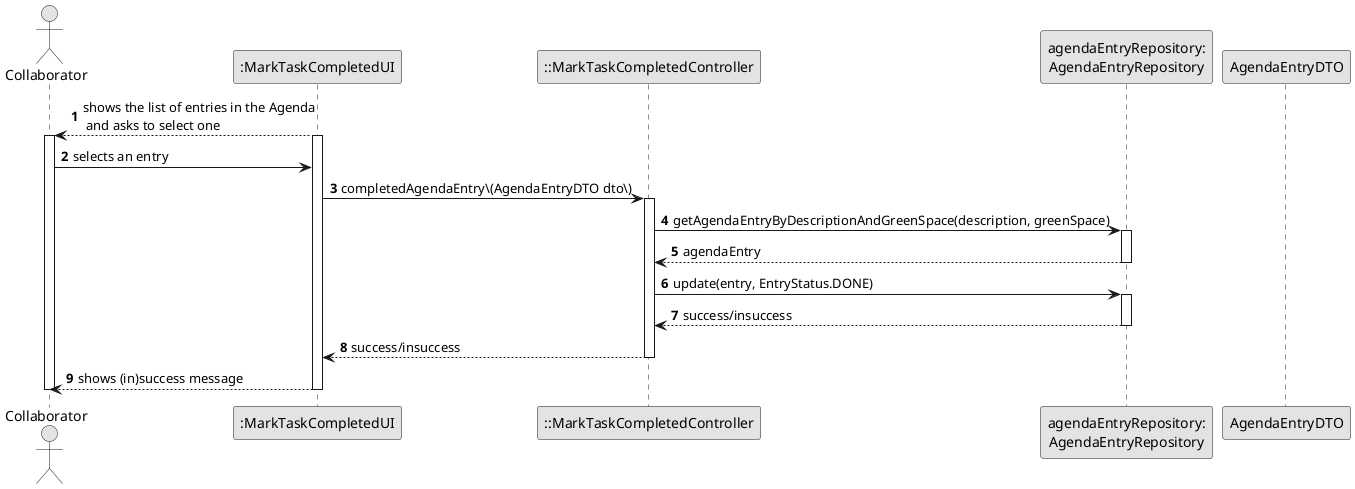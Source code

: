 @startuml
skinparam monochrome true
skinparam packageStyle rectangle
skinparam shadowing false

autonumber

actor "Collaborator" as Collaborator
participant ":MarkTaskCompletedUI" as UI
participant "::MarkTaskCompletedController" as CTRL
participant "agendaEntryRepository:\nAgendaEntryRepository" as Repo
participant "AgendaEntryDTO" as AgendaEntryDTO

UI --> Collaborator : shows the list of entries in the Agenda\n and asks to select one
activate Collaborator
activate UI
Collaborator -> UI: selects an entry
UI -> CTRL: completedAgendaEntry\(AgendaEntryDTO dto\)
deactivate AgendaEntryDTO
activate CTRL

CTRL -> Repo: getAgendaEntryByDescriptionAndGreenSpace(description, greenSpace)
activate Repo
Repo --> CTRL: agendaEntry
deactivate Repo

CTRL -> Repo: update(entry, EntryStatus.DONE)
activate Repo
Repo --> CTRL: success/insuccess
deactivate Repo

CTRL --> UI : success/insuccess
deactivate CTRL
UI --> Collaborator : shows (in)success message
deactivate UI

deactivate Collaborator

@enduml
